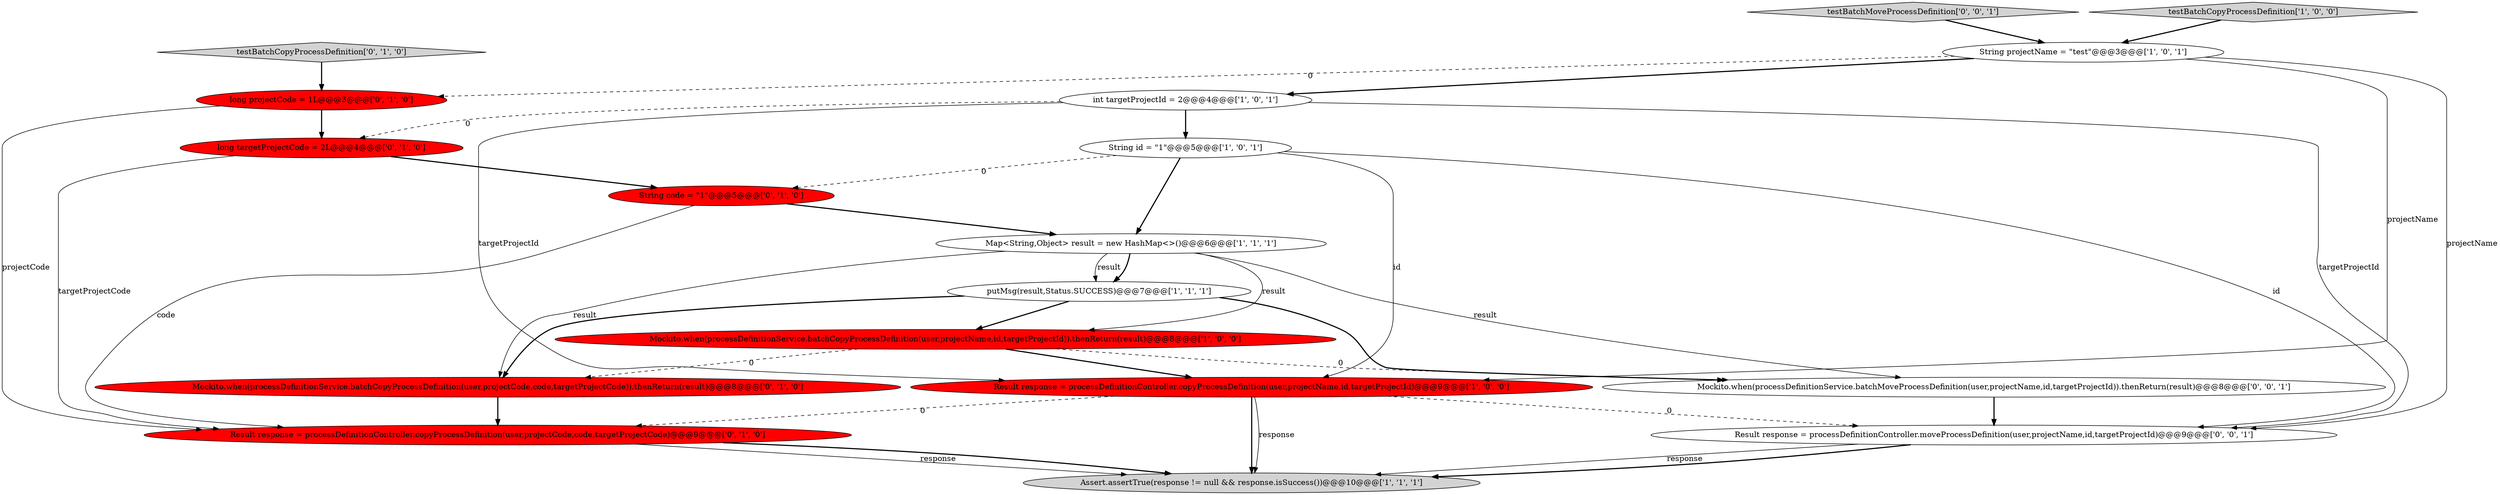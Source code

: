 digraph {
17 [style = filled, label = "Result response = processDefinitionController.moveProcessDefinition(user,projectName,id,targetProjectId)@@@9@@@['0', '0', '1']", fillcolor = white, shape = ellipse image = "AAA0AAABBB3BBB"];
9 [style = filled, label = "long targetProjectCode = 2L@@@4@@@['0', '1', '0']", fillcolor = red, shape = ellipse image = "AAA1AAABBB2BBB"];
10 [style = filled, label = "String code = \"1\"@@@5@@@['0', '1', '0']", fillcolor = red, shape = ellipse image = "AAA1AAABBB2BBB"];
12 [style = filled, label = "long projectCode = 1L@@@3@@@['0', '1', '0']", fillcolor = red, shape = ellipse image = "AAA1AAABBB2BBB"];
13 [style = filled, label = "Result response = processDefinitionController.copyProcessDefinition(user,projectCode,code,targetProjectCode)@@@9@@@['0', '1', '0']", fillcolor = red, shape = ellipse image = "AAA1AAABBB2BBB"];
1 [style = filled, label = "Result response = processDefinitionController.copyProcessDefinition(user,projectName,id,targetProjectId)@@@9@@@['1', '0', '0']", fillcolor = red, shape = ellipse image = "AAA1AAABBB1BBB"];
11 [style = filled, label = "testBatchCopyProcessDefinition['0', '1', '0']", fillcolor = lightgray, shape = diamond image = "AAA0AAABBB2BBB"];
0 [style = filled, label = "int targetProjectId = 2@@@4@@@['1', '0', '1']", fillcolor = white, shape = ellipse image = "AAA0AAABBB1BBB"];
15 [style = filled, label = "testBatchMoveProcessDefinition['0', '0', '1']", fillcolor = lightgray, shape = diamond image = "AAA0AAABBB3BBB"];
3 [style = filled, label = "String projectName = \"test\"@@@3@@@['1', '0', '1']", fillcolor = white, shape = ellipse image = "AAA0AAABBB1BBB"];
8 [style = filled, label = "testBatchCopyProcessDefinition['1', '0', '0']", fillcolor = lightgray, shape = diamond image = "AAA0AAABBB1BBB"];
14 [style = filled, label = "Mockito.when(processDefinitionService.batchCopyProcessDefinition(user,projectCode,code,targetProjectCode)).thenReturn(result)@@@8@@@['0', '1', '0']", fillcolor = red, shape = ellipse image = "AAA1AAABBB2BBB"];
7 [style = filled, label = "putMsg(result,Status.SUCCESS)@@@7@@@['1', '1', '1']", fillcolor = white, shape = ellipse image = "AAA0AAABBB1BBB"];
5 [style = filled, label = "Mockito.when(processDefinitionService.batchCopyProcessDefinition(user,projectName,id,targetProjectId)).thenReturn(result)@@@8@@@['1', '0', '0']", fillcolor = red, shape = ellipse image = "AAA1AAABBB1BBB"];
16 [style = filled, label = "Mockito.when(processDefinitionService.batchMoveProcessDefinition(user,projectName,id,targetProjectId)).thenReturn(result)@@@8@@@['0', '0', '1']", fillcolor = white, shape = ellipse image = "AAA0AAABBB3BBB"];
4 [style = filled, label = "Map<String,Object> result = new HashMap<>()@@@6@@@['1', '1', '1']", fillcolor = white, shape = ellipse image = "AAA0AAABBB1BBB"];
6 [style = filled, label = "String id = \"1\"@@@5@@@['1', '0', '1']", fillcolor = white, shape = ellipse image = "AAA0AAABBB1BBB"];
2 [style = filled, label = "Assert.assertTrue(response != null && response.isSuccess())@@@10@@@['1', '1', '1']", fillcolor = lightgray, shape = ellipse image = "AAA0AAABBB1BBB"];
5->14 [style = dashed, label="0"];
3->17 [style = solid, label="projectName"];
0->6 [style = bold, label=""];
8->3 [style = bold, label=""];
17->2 [style = solid, label="response"];
11->12 [style = bold, label=""];
16->17 [style = bold, label=""];
9->10 [style = bold, label=""];
4->16 [style = solid, label="result"];
12->9 [style = bold, label=""];
15->3 [style = bold, label=""];
0->1 [style = solid, label="targetProjectId"];
13->2 [style = solid, label="response"];
4->7 [style = bold, label=""];
3->0 [style = bold, label=""];
6->10 [style = dashed, label="0"];
7->14 [style = bold, label=""];
9->13 [style = solid, label="targetProjectCode"];
1->13 [style = dashed, label="0"];
5->16 [style = dashed, label="0"];
6->4 [style = bold, label=""];
5->1 [style = bold, label=""];
7->5 [style = bold, label=""];
1->17 [style = dashed, label="0"];
3->12 [style = dashed, label="0"];
17->2 [style = bold, label=""];
4->5 [style = solid, label="result"];
6->1 [style = solid, label="id"];
4->14 [style = solid, label="result"];
7->16 [style = bold, label=""];
10->4 [style = bold, label=""];
3->1 [style = solid, label="projectName"];
1->2 [style = bold, label=""];
0->17 [style = solid, label="targetProjectId"];
14->13 [style = bold, label=""];
0->9 [style = dashed, label="0"];
12->13 [style = solid, label="projectCode"];
10->13 [style = solid, label="code"];
1->2 [style = solid, label="response"];
6->17 [style = solid, label="id"];
13->2 [style = bold, label=""];
4->7 [style = solid, label="result"];
}
